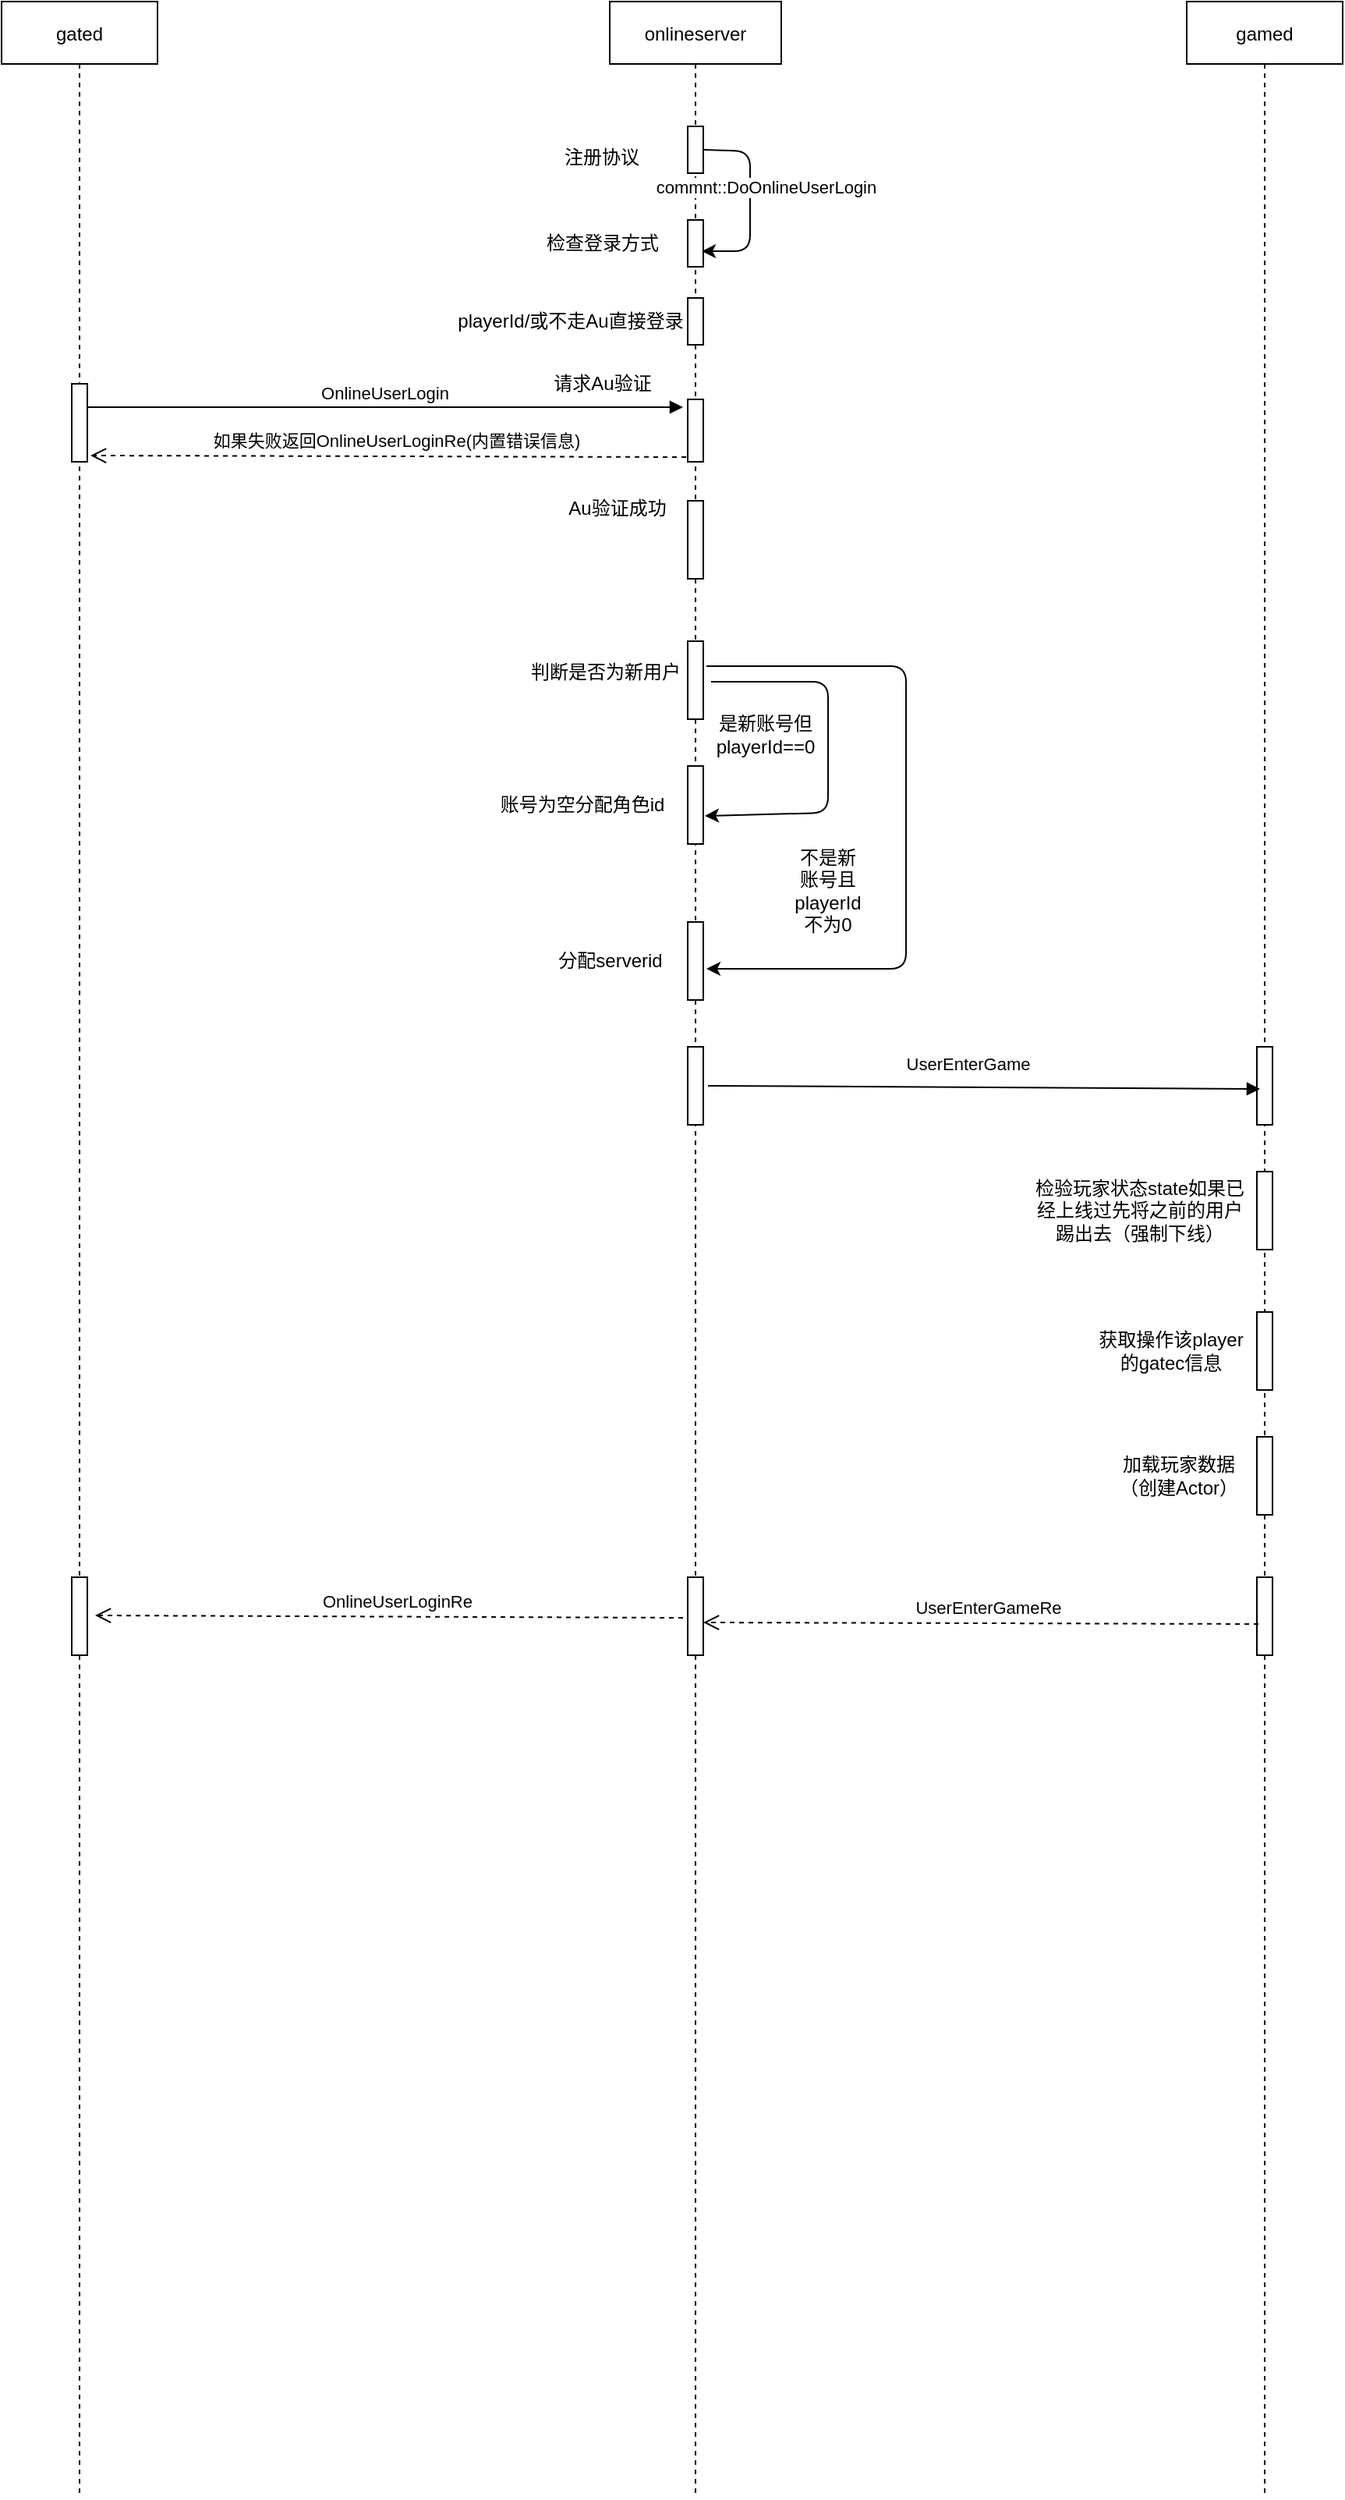 <mxfile version="14.9.9" type="github">
  <diagram id="kgpKYQtTHZ0yAKxKKP6v" name="Page-1">
    <mxGraphModel dx="981" dy="526" grid="1" gridSize="10" guides="1" tooltips="1" connect="1" arrows="1" fold="1" page="1" pageScale="1" pageWidth="850" pageHeight="1100" math="0" shadow="0">
      <root>
        <mxCell id="0" />
        <mxCell id="1" parent="0" />
        <mxCell id="3nuBFxr9cyL0pnOWT2aG-1" value="gated" style="shape=umlLifeline;perimeter=lifelinePerimeter;container=1;collapsible=0;recursiveResize=0;rounded=0;shadow=0;strokeWidth=1;" parent="1" vertex="1">
          <mxGeometry x="120" y="80" width="100" height="1600" as="geometry" />
        </mxCell>
        <mxCell id="3nuBFxr9cyL0pnOWT2aG-2" value="" style="points=[];perimeter=orthogonalPerimeter;rounded=0;shadow=0;strokeWidth=1;" parent="3nuBFxr9cyL0pnOWT2aG-1" vertex="1">
          <mxGeometry x="45" y="245" width="10" height="50" as="geometry" />
        </mxCell>
        <mxCell id="3nuBFxr9cyL0pnOWT2aG-5" value="onlineserver" style="shape=umlLifeline;perimeter=lifelinePerimeter;container=1;collapsible=0;recursiveResize=0;rounded=0;shadow=0;strokeWidth=1;" parent="1" vertex="1">
          <mxGeometry x="510" y="80" width="110" height="1600" as="geometry" />
        </mxCell>
        <mxCell id="3nuBFxr9cyL0pnOWT2aG-6" value="" style="points=[];perimeter=orthogonalPerimeter;rounded=0;shadow=0;strokeWidth=1;" parent="3nuBFxr9cyL0pnOWT2aG-5" vertex="1">
          <mxGeometry x="50" y="80" width="10" height="30" as="geometry" />
        </mxCell>
        <mxCell id="TGfhDnQ0RZqtF7N0h3Ou-6" value="Text" style="text;html=1;strokeColor=none;fillColor=none;align=center;verticalAlign=middle;whiteSpace=wrap;rounded=0;" vertex="1" parent="3nuBFxr9cyL0pnOWT2aG-5">
          <mxGeometry x="70" y="110" width="40" height="20" as="geometry" />
        </mxCell>
        <mxCell id="3nuBFxr9cyL0pnOWT2aG-7" value="如果失败返回OnlineUserLoginRe(内置错误信息)" style="verticalAlign=bottom;endArrow=open;dashed=1;endSize=8;shadow=0;strokeWidth=1;exitX=-0.1;exitY=0.925;exitDx=0;exitDy=0;exitPerimeter=0;entryX=1.2;entryY=0.92;entryDx=0;entryDy=0;entryPerimeter=0;" parent="1" source="TGfhDnQ0RZqtF7N0h3Ou-10" target="3nuBFxr9cyL0pnOWT2aG-2" edge="1">
          <mxGeometry x="-0.028" y="-1" relative="1" as="geometry">
            <mxPoint x="180" y="370" as="targetPoint" />
            <mxPoint x="93" y="388" as="sourcePoint" />
            <mxPoint as="offset" />
          </mxGeometry>
        </mxCell>
        <mxCell id="3nuBFxr9cyL0pnOWT2aG-8" value="OnlineUserLogin" style="verticalAlign=bottom;endArrow=block;shadow=0;strokeWidth=1;" parent="1" source="3nuBFxr9cyL0pnOWT2aG-2" edge="1">
          <mxGeometry relative="1" as="geometry">
            <mxPoint x="275" y="160" as="sourcePoint" />
            <mxPoint x="557" y="340" as="targetPoint" />
          </mxGeometry>
        </mxCell>
        <mxCell id="TGfhDnQ0RZqtF7N0h3Ou-2" value="注册协议" style="text;html=1;strokeColor=none;fillColor=none;align=center;verticalAlign=middle;whiteSpace=wrap;rounded=0;" vertex="1" parent="1">
          <mxGeometry x="480" y="170" width="50" height="20" as="geometry" />
        </mxCell>
        <mxCell id="TGfhDnQ0RZqtF7N0h3Ou-3" value="" style="points=[];perimeter=orthogonalPerimeter;rounded=0;shadow=0;strokeWidth=1;" vertex="1" parent="1">
          <mxGeometry x="560" y="220" width="10" height="30" as="geometry" />
        </mxCell>
        <mxCell id="TGfhDnQ0RZqtF7N0h3Ou-4" value="检查登录方式" style="text;html=1;strokeColor=none;fillColor=none;align=center;verticalAlign=middle;whiteSpace=wrap;rounded=0;" vertex="1" parent="1">
          <mxGeometry x="467.5" y="225" width="75" height="20" as="geometry" />
        </mxCell>
        <mxCell id="TGfhDnQ0RZqtF7N0h3Ou-5" value="" style="endArrow=classic;html=1;exitX=1;exitY=0.5;exitDx=0;exitDy=0;exitPerimeter=0;entryX=0.9;entryY=0.667;entryDx=0;entryDy=0;entryPerimeter=0;" edge="1" parent="1" source="3nuBFxr9cyL0pnOWT2aG-6" target="TGfhDnQ0RZqtF7N0h3Ou-3">
          <mxGeometry width="50" height="50" relative="1" as="geometry">
            <mxPoint x="600" y="220" as="sourcePoint" />
            <mxPoint x="650" y="170" as="targetPoint" />
            <Array as="points">
              <mxPoint x="600" y="176" />
              <mxPoint x="600" y="240" />
            </Array>
          </mxGeometry>
        </mxCell>
        <mxCell id="TGfhDnQ0RZqtF7N0h3Ou-7" value="commnt::DoOnlineUserLogin" style="edgeLabel;html=1;align=center;verticalAlign=middle;resizable=0;points=[];" vertex="1" connectable="0" parent="TGfhDnQ0RZqtF7N0h3Ou-5">
          <mxGeometry x="-0.225" y="-1" relative="1" as="geometry">
            <mxPoint x="11" y="4" as="offset" />
          </mxGeometry>
        </mxCell>
        <mxCell id="TGfhDnQ0RZqtF7N0h3Ou-8" value="" style="points=[];perimeter=orthogonalPerimeter;rounded=0;shadow=0;strokeWidth=1;" vertex="1" parent="1">
          <mxGeometry x="560" y="270" width="10" height="30" as="geometry" />
        </mxCell>
        <mxCell id="TGfhDnQ0RZqtF7N0h3Ou-9" value="playerId/或不走Au直接登录" style="text;html=1;strokeColor=none;fillColor=none;align=center;verticalAlign=middle;whiteSpace=wrap;rounded=0;" vertex="1" parent="1">
          <mxGeometry x="410" y="275" width="150" height="20" as="geometry" />
        </mxCell>
        <mxCell id="TGfhDnQ0RZqtF7N0h3Ou-10" value="" style="points=[];perimeter=orthogonalPerimeter;rounded=0;shadow=0;strokeWidth=1;" vertex="1" parent="1">
          <mxGeometry x="560" y="335" width="10" height="40" as="geometry" />
        </mxCell>
        <mxCell id="TGfhDnQ0RZqtF7N0h3Ou-11" value="请求Au验证" style="text;html=1;strokeColor=none;fillColor=none;align=center;verticalAlign=middle;whiteSpace=wrap;rounded=0;" vertex="1" parent="1">
          <mxGeometry x="467.5" y="315" width="75" height="20" as="geometry" />
        </mxCell>
        <mxCell id="TGfhDnQ0RZqtF7N0h3Ou-13" value="" style="points=[];perimeter=orthogonalPerimeter;rounded=0;shadow=0;strokeWidth=1;" vertex="1" parent="1">
          <mxGeometry x="560" y="400" width="10" height="50" as="geometry" />
        </mxCell>
        <mxCell id="TGfhDnQ0RZqtF7N0h3Ou-14" value="Au验证成功" style="text;html=1;strokeColor=none;fillColor=none;align=center;verticalAlign=middle;whiteSpace=wrap;rounded=0;" vertex="1" parent="1">
          <mxGeometry x="480" y="395" width="70" height="20" as="geometry" />
        </mxCell>
        <mxCell id="TGfhDnQ0RZqtF7N0h3Ou-15" value="" style="points=[];perimeter=orthogonalPerimeter;rounded=0;shadow=0;strokeWidth=1;" vertex="1" parent="1">
          <mxGeometry x="560" y="490" width="10" height="50" as="geometry" />
        </mxCell>
        <mxCell id="TGfhDnQ0RZqtF7N0h3Ou-16" value="判断是否为新用户" style="text;html=1;strokeColor=none;fillColor=none;align=center;verticalAlign=middle;whiteSpace=wrap;rounded=0;" vertex="1" parent="1">
          <mxGeometry x="455" y="500" width="105" height="20" as="geometry" />
        </mxCell>
        <mxCell id="TGfhDnQ0RZqtF7N0h3Ou-18" value="" style="points=[];perimeter=orthogonalPerimeter;rounded=0;shadow=0;strokeWidth=1;" vertex="1" parent="1">
          <mxGeometry x="560" y="570" width="10" height="50" as="geometry" />
        </mxCell>
        <mxCell id="TGfhDnQ0RZqtF7N0h3Ou-19" value="账号为空分配角色id" style="text;html=1;strokeColor=none;fillColor=none;align=center;verticalAlign=middle;whiteSpace=wrap;rounded=0;" vertex="1" parent="1">
          <mxGeometry x="435" y="585" width="115" height="20" as="geometry" />
        </mxCell>
        <mxCell id="TGfhDnQ0RZqtF7N0h3Ou-20" value="" style="endArrow=classic;html=1;exitX=1.5;exitY=0.52;exitDx=0;exitDy=0;exitPerimeter=0;entryX=1.1;entryY=0.64;entryDx=0;entryDy=0;entryPerimeter=0;" edge="1" parent="1" source="TGfhDnQ0RZqtF7N0h3Ou-15" target="TGfhDnQ0RZqtF7N0h3Ou-18">
          <mxGeometry width="50" height="50" relative="1" as="geometry">
            <mxPoint x="610" y="540" as="sourcePoint" />
            <mxPoint x="630" y="620" as="targetPoint" />
            <Array as="points">
              <mxPoint x="650" y="516" />
              <mxPoint x="650" y="600" />
            </Array>
          </mxGeometry>
        </mxCell>
        <mxCell id="TGfhDnQ0RZqtF7N0h3Ou-23" value="是新账号但playerId==0" style="text;html=1;strokeColor=none;fillColor=none;align=center;verticalAlign=middle;whiteSpace=wrap;rounded=0;" vertex="1" parent="1">
          <mxGeometry x="590" y="540" width="40" height="20" as="geometry" />
        </mxCell>
        <mxCell id="TGfhDnQ0RZqtF7N0h3Ou-25" value="" style="points=[];perimeter=orthogonalPerimeter;rounded=0;shadow=0;strokeWidth=1;" vertex="1" parent="1">
          <mxGeometry x="560" y="670" width="10" height="50" as="geometry" />
        </mxCell>
        <mxCell id="TGfhDnQ0RZqtF7N0h3Ou-26" value="分配serverid" style="text;html=1;strokeColor=none;fillColor=none;align=center;verticalAlign=middle;whiteSpace=wrap;rounded=0;" vertex="1" parent="1">
          <mxGeometry x="467.5" y="685" width="85" height="20" as="geometry" />
        </mxCell>
        <mxCell id="TGfhDnQ0RZqtF7N0h3Ou-27" value="" style="endArrow=classic;html=1;exitX=1.2;exitY=0.32;exitDx=0;exitDy=0;exitPerimeter=0;" edge="1" parent="1" source="TGfhDnQ0RZqtF7N0h3Ou-15">
          <mxGeometry width="50" height="50" relative="1" as="geometry">
            <mxPoint x="760" y="490" as="sourcePoint" />
            <mxPoint x="572" y="700" as="targetPoint" />
            <Array as="points">
              <mxPoint x="700" y="506" />
              <mxPoint x="700" y="700" />
            </Array>
          </mxGeometry>
        </mxCell>
        <mxCell id="TGfhDnQ0RZqtF7N0h3Ou-28" value="不是新账号且playerId不为0" style="text;html=1;strokeColor=none;fillColor=none;align=center;verticalAlign=middle;whiteSpace=wrap;rounded=0;" vertex="1" parent="1">
          <mxGeometry x="630" y="640" width="40" height="20" as="geometry" />
        </mxCell>
        <mxCell id="TGfhDnQ0RZqtF7N0h3Ou-29" value="gamed" style="shape=umlLifeline;perimeter=lifelinePerimeter;container=1;collapsible=0;recursiveResize=0;rounded=0;shadow=0;strokeWidth=1;" vertex="1" parent="1">
          <mxGeometry x="880" y="80" width="100" height="1600" as="geometry" />
        </mxCell>
        <mxCell id="TGfhDnQ0RZqtF7N0h3Ou-30" value="" style="points=[];perimeter=orthogonalPerimeter;rounded=0;shadow=0;strokeWidth=1;" vertex="1" parent="TGfhDnQ0RZqtF7N0h3Ou-29">
          <mxGeometry x="45" y="750" width="10" height="50" as="geometry" />
        </mxCell>
        <mxCell id="TGfhDnQ0RZqtF7N0h3Ou-31" value="" style="points=[];perimeter=orthogonalPerimeter;rounded=0;shadow=0;strokeWidth=1;" vertex="1" parent="1">
          <mxGeometry x="560" y="750" width="10" height="50" as="geometry" />
        </mxCell>
        <mxCell id="TGfhDnQ0RZqtF7N0h3Ou-32" value="" style="points=[];perimeter=orthogonalPerimeter;rounded=0;shadow=0;strokeWidth=1;" vertex="1" parent="1">
          <mxGeometry x="925" y="750" width="10" height="50" as="geometry" />
        </mxCell>
        <mxCell id="TGfhDnQ0RZqtF7N0h3Ou-33" value="UserEnterGame" style="verticalAlign=bottom;endArrow=block;shadow=0;strokeWidth=1;exitX=1.3;exitY=0.5;exitDx=0;exitDy=0;exitPerimeter=0;entryX=0.2;entryY=0.54;entryDx=0;entryDy=0;entryPerimeter=0;" edge="1" parent="1" source="TGfhDnQ0RZqtF7N0h3Ou-31" target="TGfhDnQ0RZqtF7N0h3Ou-32">
          <mxGeometry x="-0.057" y="6" relative="1" as="geometry">
            <mxPoint x="610" y="775" as="sourcePoint" />
            <mxPoint x="890" y="775" as="targetPoint" />
            <mxPoint as="offset" />
          </mxGeometry>
        </mxCell>
        <mxCell id="TGfhDnQ0RZqtF7N0h3Ou-34" value="检验玩家状态state如果已经上线过先将之前的用户踢出去（强制下线）" style="text;html=1;strokeColor=none;fillColor=none;align=center;verticalAlign=middle;whiteSpace=wrap;rounded=0;" vertex="1" parent="1">
          <mxGeometry x="780" y="845" width="140" height="20" as="geometry" />
        </mxCell>
        <mxCell id="TGfhDnQ0RZqtF7N0h3Ou-35" value="获取操作该player的gatec信息" style="text;html=1;strokeColor=none;fillColor=none;align=center;verticalAlign=middle;whiteSpace=wrap;rounded=0;" vertex="1" parent="1">
          <mxGeometry x="820" y="935" width="100" height="20" as="geometry" />
        </mxCell>
        <mxCell id="TGfhDnQ0RZqtF7N0h3Ou-36" value="" style="points=[];perimeter=orthogonalPerimeter;rounded=0;shadow=0;strokeWidth=1;" vertex="1" parent="1">
          <mxGeometry x="925" y="920" width="10" height="50" as="geometry" />
        </mxCell>
        <mxCell id="TGfhDnQ0RZqtF7N0h3Ou-38" value="" style="points=[];perimeter=orthogonalPerimeter;rounded=0;shadow=0;strokeWidth=1;" vertex="1" parent="1">
          <mxGeometry x="925" y="1000" width="10" height="50" as="geometry" />
        </mxCell>
        <mxCell id="TGfhDnQ0RZqtF7N0h3Ou-39" value="加载玩家数据（创建Actor）" style="text;html=1;strokeColor=none;fillColor=none;align=center;verticalAlign=middle;whiteSpace=wrap;rounded=0;" vertex="1" parent="1">
          <mxGeometry x="830" y="1015" width="90" height="20" as="geometry" />
        </mxCell>
        <mxCell id="TGfhDnQ0RZqtF7N0h3Ou-40" value="" style="points=[];perimeter=orthogonalPerimeter;rounded=0;shadow=0;strokeWidth=1;" vertex="1" parent="1">
          <mxGeometry x="925" y="1090" width="10" height="50" as="geometry" />
        </mxCell>
        <mxCell id="TGfhDnQ0RZqtF7N0h3Ou-41" value="" style="points=[];perimeter=orthogonalPerimeter;rounded=0;shadow=0;strokeWidth=1;" vertex="1" parent="1">
          <mxGeometry x="560" y="1090" width="10" height="50" as="geometry" />
        </mxCell>
        <mxCell id="TGfhDnQ0RZqtF7N0h3Ou-42" value="UserEnterGameRe" style="verticalAlign=bottom;endArrow=open;dashed=1;endSize=8;shadow=0;strokeWidth=1;exitX=0.1;exitY=0.6;exitDx=0;exitDy=0;exitPerimeter=0;entryX=1;entryY=0.58;entryDx=0;entryDy=0;entryPerimeter=0;" edge="1" parent="1" source="TGfhDnQ0RZqtF7N0h3Ou-40" target="TGfhDnQ0RZqtF7N0h3Ou-41">
          <mxGeometry x="-0.028" y="-1" relative="1" as="geometry">
            <mxPoint x="600" y="1120" as="targetPoint" />
            <mxPoint x="900" y="1120" as="sourcePoint" />
            <mxPoint as="offset" />
          </mxGeometry>
        </mxCell>
        <mxCell id="TGfhDnQ0RZqtF7N0h3Ou-43" value="" style="points=[];perimeter=orthogonalPerimeter;rounded=0;shadow=0;strokeWidth=1;" vertex="1" parent="1">
          <mxGeometry x="165" y="1090" width="10" height="50" as="geometry" />
        </mxCell>
        <mxCell id="TGfhDnQ0RZqtF7N0h3Ou-44" value="OnlineUserLoginRe" style="verticalAlign=bottom;endArrow=open;dashed=1;endSize=8;shadow=0;strokeWidth=1;exitX=-0.3;exitY=0.52;exitDx=0;exitDy=0;exitPerimeter=0;entryX=1.5;entryY=0.49;entryDx=0;entryDy=0;entryPerimeter=0;" edge="1" parent="1" source="TGfhDnQ0RZqtF7N0h3Ou-41" target="TGfhDnQ0RZqtF7N0h3Ou-43">
          <mxGeometry x="-0.028" y="-1" relative="1" as="geometry">
            <mxPoint x="186.5" y="1114.5" as="targetPoint" />
            <mxPoint x="542.5" y="1115.5" as="sourcePoint" />
            <mxPoint as="offset" />
          </mxGeometry>
        </mxCell>
      </root>
    </mxGraphModel>
  </diagram>
</mxfile>
